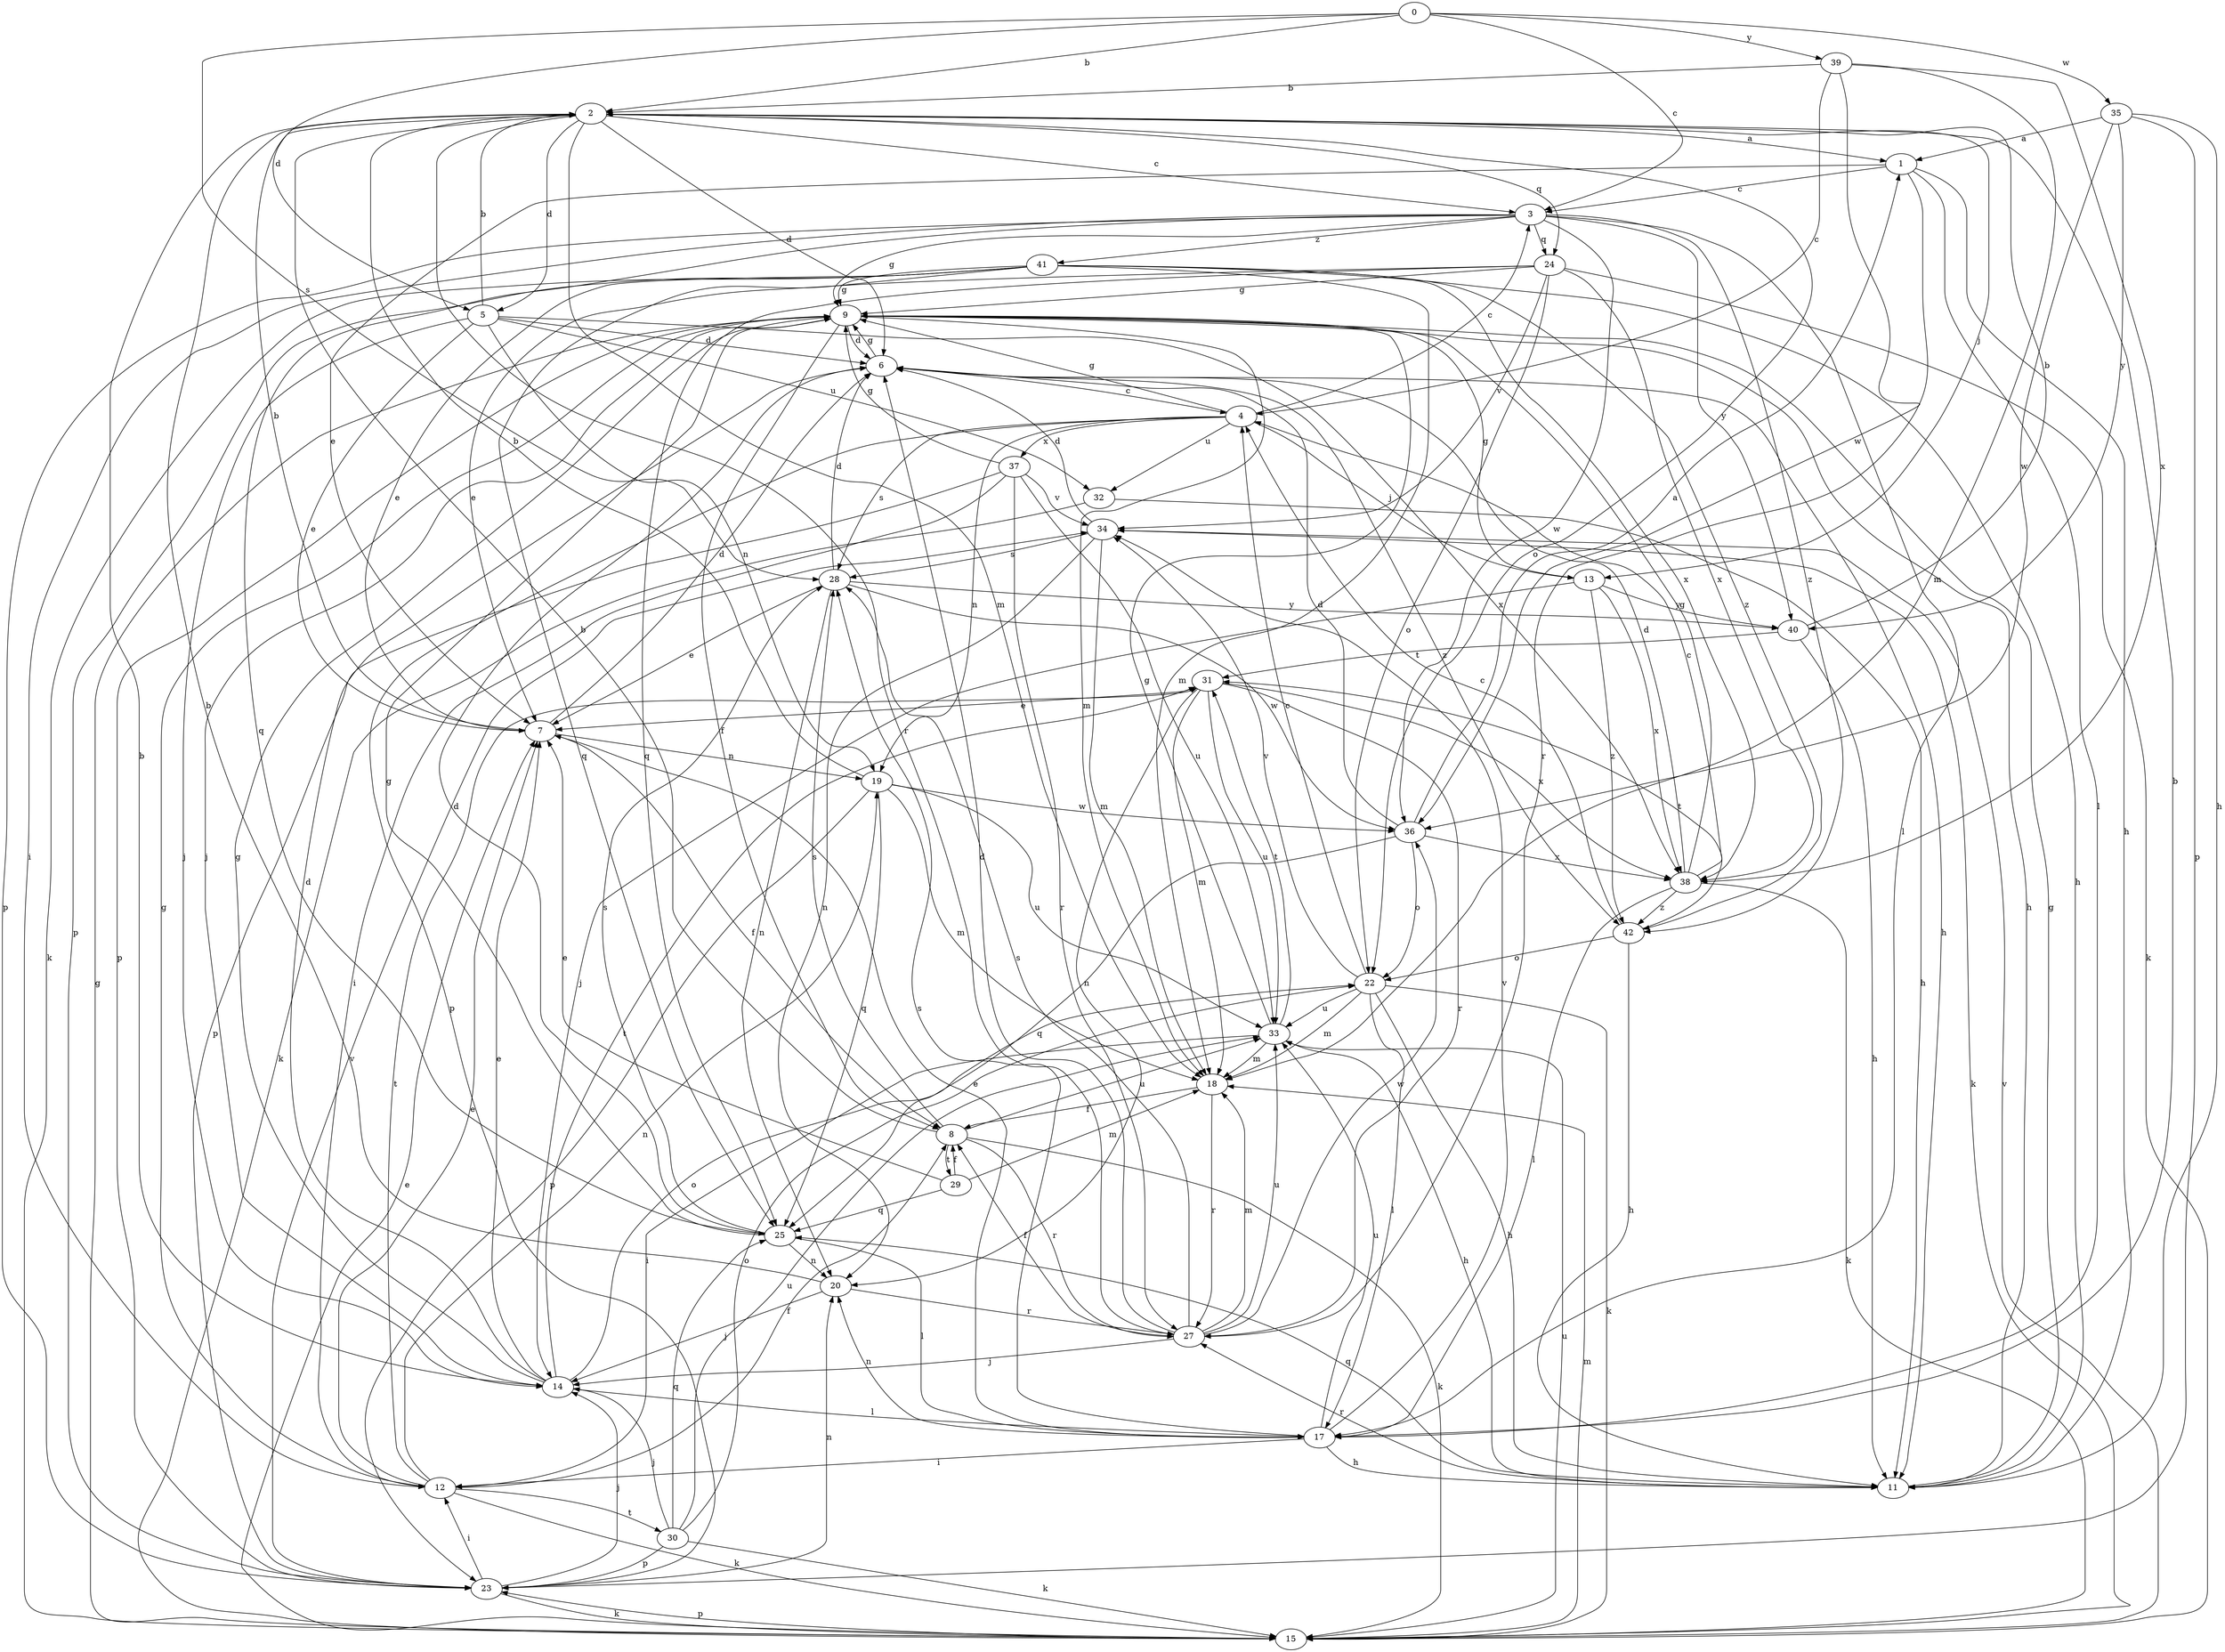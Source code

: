 strict digraph  {
0;
1;
2;
3;
4;
5;
6;
7;
8;
9;
11;
12;
13;
14;
15;
17;
18;
19;
20;
22;
23;
24;
25;
27;
28;
29;
30;
31;
32;
33;
34;
35;
36;
37;
38;
39;
40;
41;
42;
0 -> 2  [label=b];
0 -> 3  [label=c];
0 -> 5  [label=d];
0 -> 28  [label=s];
0 -> 35  [label=w];
0 -> 39  [label=y];
1 -> 3  [label=c];
1 -> 7  [label=e];
1 -> 11  [label=h];
1 -> 17  [label=l];
1 -> 27  [label=r];
2 -> 1  [label=a];
2 -> 3  [label=c];
2 -> 5  [label=d];
2 -> 6  [label=d];
2 -> 13  [label=j];
2 -> 18  [label=m];
2 -> 22  [label=o];
2 -> 24  [label=q];
2 -> 27  [label=r];
3 -> 9  [label=g];
3 -> 12  [label=i];
3 -> 17  [label=l];
3 -> 23  [label=p];
3 -> 24  [label=q];
3 -> 25  [label=q];
3 -> 36  [label=w];
3 -> 40  [label=y];
3 -> 41  [label=z];
3 -> 42  [label=z];
4 -> 3  [label=c];
4 -> 9  [label=g];
4 -> 13  [label=j];
4 -> 19  [label=n];
4 -> 23  [label=p];
4 -> 28  [label=s];
4 -> 32  [label=u];
4 -> 37  [label=x];
5 -> 2  [label=b];
5 -> 6  [label=d];
5 -> 7  [label=e];
5 -> 14  [label=j];
5 -> 19  [label=n];
5 -> 32  [label=u];
5 -> 38  [label=x];
6 -> 4  [label=c];
6 -> 9  [label=g];
6 -> 11  [label=h];
6 -> 42  [label=z];
7 -> 2  [label=b];
7 -> 6  [label=d];
7 -> 8  [label=f];
7 -> 19  [label=n];
8 -> 2  [label=b];
8 -> 15  [label=k];
8 -> 27  [label=r];
8 -> 28  [label=s];
8 -> 29  [label=t];
8 -> 33  [label=u];
9 -> 6  [label=d];
9 -> 8  [label=f];
9 -> 11  [label=h];
9 -> 14  [label=j];
9 -> 18  [label=m];
9 -> 23  [label=p];
11 -> 9  [label=g];
11 -> 25  [label=q];
11 -> 27  [label=r];
12 -> 7  [label=e];
12 -> 8  [label=f];
12 -> 9  [label=g];
12 -> 15  [label=k];
12 -> 19  [label=n];
12 -> 30  [label=t];
12 -> 31  [label=t];
13 -> 9  [label=g];
13 -> 14  [label=j];
13 -> 38  [label=x];
13 -> 40  [label=y];
13 -> 42  [label=z];
14 -> 2  [label=b];
14 -> 6  [label=d];
14 -> 7  [label=e];
14 -> 9  [label=g];
14 -> 17  [label=l];
14 -> 22  [label=o];
14 -> 31  [label=t];
15 -> 7  [label=e];
15 -> 9  [label=g];
15 -> 18  [label=m];
15 -> 23  [label=p];
15 -> 33  [label=u];
15 -> 34  [label=v];
17 -> 2  [label=b];
17 -> 7  [label=e];
17 -> 11  [label=h];
17 -> 12  [label=i];
17 -> 20  [label=n];
17 -> 28  [label=s];
17 -> 33  [label=u];
17 -> 34  [label=v];
18 -> 8  [label=f];
18 -> 27  [label=r];
19 -> 2  [label=b];
19 -> 18  [label=m];
19 -> 23  [label=p];
19 -> 25  [label=q];
19 -> 33  [label=u];
19 -> 36  [label=w];
20 -> 2  [label=b];
20 -> 14  [label=j];
20 -> 27  [label=r];
22 -> 4  [label=c];
22 -> 11  [label=h];
22 -> 15  [label=k];
22 -> 17  [label=l];
22 -> 18  [label=m];
22 -> 33  [label=u];
22 -> 34  [label=v];
23 -> 12  [label=i];
23 -> 14  [label=j];
23 -> 15  [label=k];
23 -> 20  [label=n];
23 -> 34  [label=v];
24 -> 7  [label=e];
24 -> 9  [label=g];
24 -> 15  [label=k];
24 -> 22  [label=o];
24 -> 25  [label=q];
24 -> 34  [label=v];
24 -> 38  [label=x];
25 -> 6  [label=d];
25 -> 9  [label=g];
25 -> 17  [label=l];
25 -> 20  [label=n];
25 -> 28  [label=s];
27 -> 6  [label=d];
27 -> 8  [label=f];
27 -> 14  [label=j];
27 -> 18  [label=m];
27 -> 28  [label=s];
27 -> 33  [label=u];
27 -> 36  [label=w];
28 -> 6  [label=d];
28 -> 7  [label=e];
28 -> 20  [label=n];
28 -> 36  [label=w];
28 -> 40  [label=y];
29 -> 7  [label=e];
29 -> 8  [label=f];
29 -> 18  [label=m];
29 -> 25  [label=q];
30 -> 14  [label=j];
30 -> 15  [label=k];
30 -> 22  [label=o];
30 -> 23  [label=p];
30 -> 25  [label=q];
30 -> 33  [label=u];
31 -> 7  [label=e];
31 -> 18  [label=m];
31 -> 20  [label=n];
31 -> 27  [label=r];
31 -> 33  [label=u];
31 -> 38  [label=x];
32 -> 11  [label=h];
32 -> 15  [label=k];
33 -> 9  [label=g];
33 -> 11  [label=h];
33 -> 12  [label=i];
33 -> 18  [label=m];
33 -> 31  [label=t];
34 -> 6  [label=d];
34 -> 15  [label=k];
34 -> 18  [label=m];
34 -> 20  [label=n];
34 -> 28  [label=s];
35 -> 1  [label=a];
35 -> 11  [label=h];
35 -> 23  [label=p];
35 -> 36  [label=w];
35 -> 40  [label=y];
36 -> 1  [label=a];
36 -> 6  [label=d];
36 -> 22  [label=o];
36 -> 25  [label=q];
36 -> 38  [label=x];
37 -> 9  [label=g];
37 -> 12  [label=i];
37 -> 23  [label=p];
37 -> 27  [label=r];
37 -> 33  [label=u];
37 -> 34  [label=v];
38 -> 4  [label=c];
38 -> 6  [label=d];
38 -> 9  [label=g];
38 -> 15  [label=k];
38 -> 17  [label=l];
38 -> 42  [label=z];
39 -> 2  [label=b];
39 -> 4  [label=c];
39 -> 18  [label=m];
39 -> 36  [label=w];
39 -> 38  [label=x];
40 -> 2  [label=b];
40 -> 11  [label=h];
40 -> 31  [label=t];
41 -> 7  [label=e];
41 -> 9  [label=g];
41 -> 11  [label=h];
41 -> 15  [label=k];
41 -> 18  [label=m];
41 -> 23  [label=p];
41 -> 25  [label=q];
41 -> 38  [label=x];
41 -> 42  [label=z];
42 -> 4  [label=c];
42 -> 11  [label=h];
42 -> 22  [label=o];
42 -> 31  [label=t];
}
